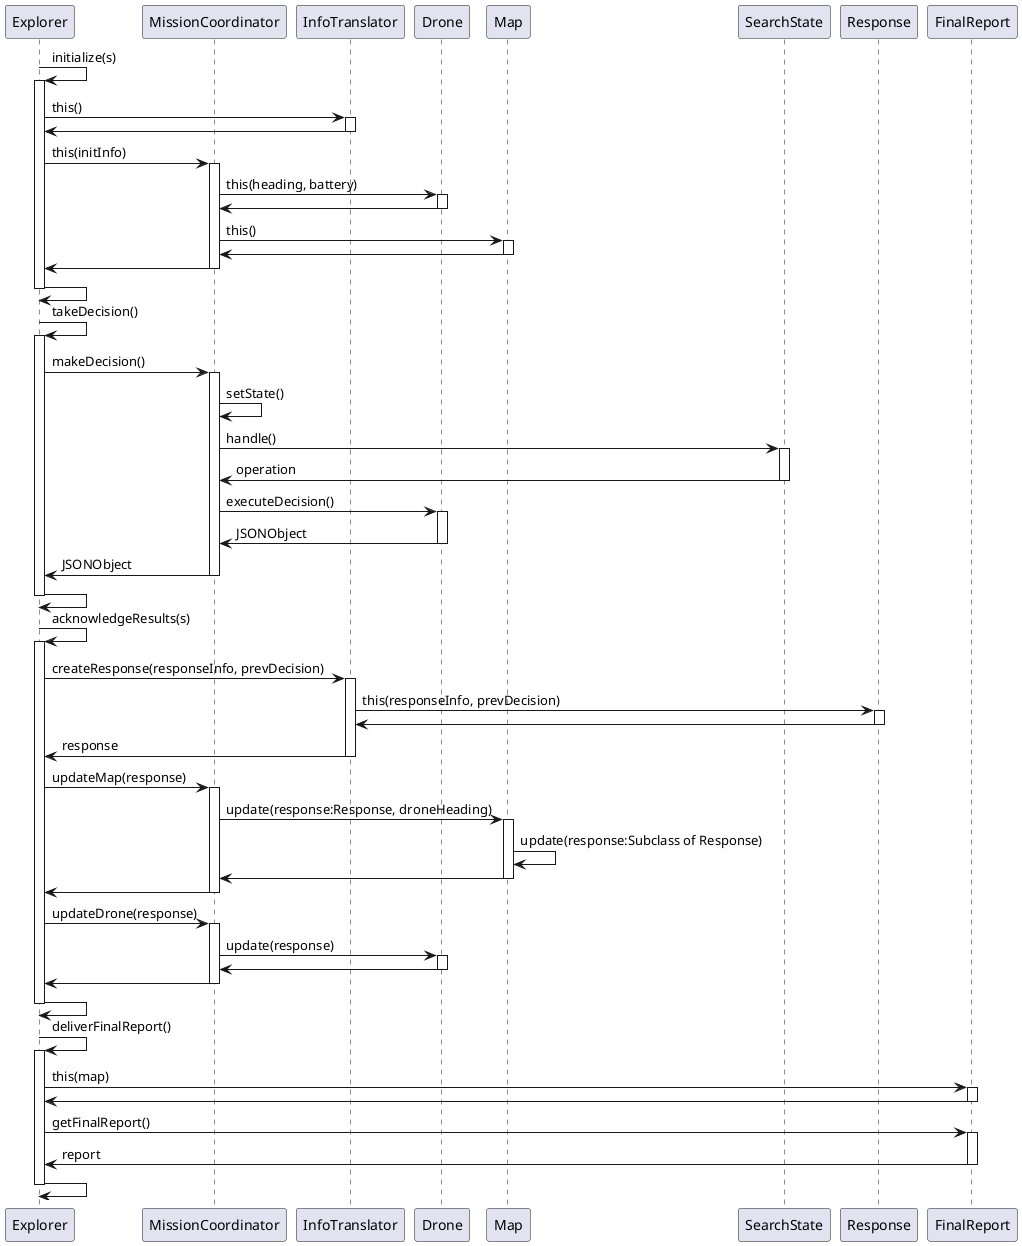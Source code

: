 @startuml
participant Explorer
participant MissionCoordinator
participant InfoTranslator
participant Drone
participant Map
participant SearchState
participant Response

Explorer -> Explorer: initialize(s)
activate Explorer
Explorer -> InfoTranslator: this()
activate InfoTranslator
InfoTranslator -> Explorer
deactivate InfoTranslator

Explorer -> MissionCoordinator: this(initInfo)
activate MissionCoordinator
MissionCoordinator -> Drone: this(heading, battery)
activate Drone
Drone -> MissionCoordinator
deactivate Drone
MissionCoordinator -> Map: this()
activate Map
Map -> MissionCoordinator
deactivate Map
MissionCoordinator -> Explorer
deactivate MissionCoordinator
Explorer -> Explorer
deactivate Explorer

Explorer -> Explorer: takeDecision()
activate Explorer
Explorer -> MissionCoordinator: makeDecision()
activate MissionCoordinator
MissionCoordinator -> MissionCoordinator: setState()
MissionCoordinator -> SearchState: handle()
activate SearchState
SearchState -> MissionCoordinator: operation
deactivate SearchState
MissionCoordinator -> Drone: executeDecision()
activate Drone
Drone -> MissionCoordinator: JSONObject 
deactivate Drone
MissionCoordinator -> Explorer: JSONObject
deactivate MissionCoordinator
Explorer -> Explorer
deactivate Explorer

Explorer -> Explorer: acknowledgeResults(s)
activate Explorer
Explorer -> InfoTranslator: createResponse(responseInfo, prevDecision)
activate InfoTranslator
InfoTranslator -> Response: this(responseInfo, prevDecision)
activate Response
Response -> InfoTranslator
deactivate Response
InfoTranslator -> Explorer: response
deactivate InfoTranslator
Explorer -> MissionCoordinator: updateMap(response)
activate MissionCoordinator
MissionCoordinator -> Map: update(response:Response, droneHeading)
activate Map
Map -> Map: update(response:Subclass of Response)
Map -> MissionCoordinator
deactivate Map
MissionCoordinator -> Explorer
deactivate MissionCoordinator
Explorer -> MissionCoordinator: updateDrone(response)
activate MissionCoordinator
MissionCoordinator -> Drone: update(response)
activate Drone
Drone -> MissionCoordinator
deactivate Drone
MissionCoordinator -> Explorer
deactivate MissionCoordinator
Explorer -> Explorer
deactivate Explorer

Explorer -> Explorer: deliverFinalReport()
activate Explorer
Explorer -> FinalReport: this(map)
activate FinalReport
FinalReport -> Explorer
deactivate FinalReport
Explorer -> FinalReport: getFinalReport()
activate FinalReport
FinalReport -> Explorer: report
deactivate FinalReport
Explorer -> Explorer
deactivate Explorer

@enduml